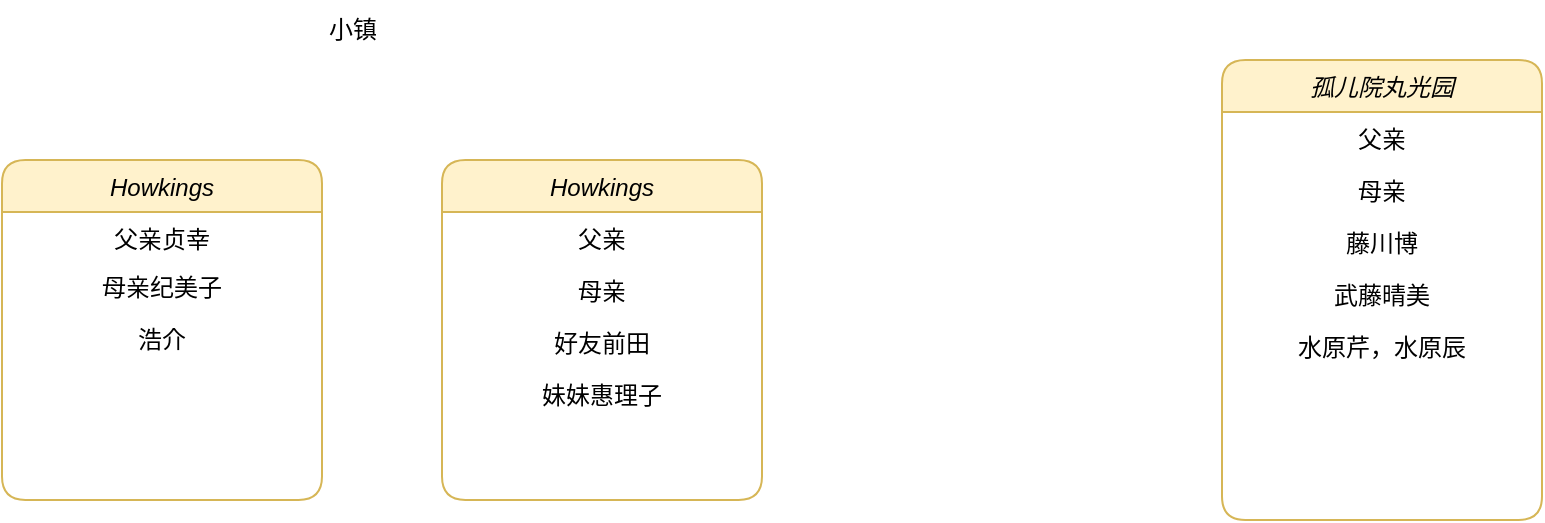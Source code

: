 <mxfile version="20.3.0" type="device"><diagram id="XBXgW8BGopfucr67CTIV" name="第 1 页"><mxGraphModel dx="1566" dy="719" grid="1" gridSize="10" guides="1" tooltips="1" connect="1" arrows="1" fold="1" page="1" pageScale="1" pageWidth="1169" pageHeight="827" math="0" shadow="0"><root><mxCell id="0"/><mxCell id="1" parent="0"/><mxCell id="_LjxAJvkYhtgYpVZZ9ej-3" value="小镇" style="text;html=1;resizable=0;autosize=1;align=center;verticalAlign=middle;points=[];fillColor=none;strokeColor=none;rounded=0;" parent="1" vertex="1"><mxGeometry x="330" y="140" width="50" height="30" as="geometry"/></mxCell><mxCell id="PzKImpFrhL-85kcZ9zf8-1" value="Howkings" style="swimlane;fontStyle=2;align=center;verticalAlign=top;childLayout=stackLayout;horizontal=1;startSize=26;horizontalStack=0;resizeParent=1;resizeLast=0;collapsible=1;marginBottom=0;rounded=1;shadow=0;strokeWidth=1;swimlaneLine=1;glass=0;sketch=0;swimlaneFillColor=none;fillColor=#fff2cc;strokeColor=#d6b656;" vertex="1" parent="1"><mxGeometry x="180" y="220" width="160" height="170" as="geometry"><mxRectangle x="40" y="80" width="160" height="26" as="alternateBounds"/></mxGeometry></mxCell><mxCell id="PzKImpFrhL-85kcZ9zf8-2" value="父亲贞幸" style="text;align=center;verticalAlign=top;spacingLeft=4;spacingRight=4;overflow=hidden;rotatable=0;points=[[0,0.5],[1,0.5]];portConstraint=eastwest;" vertex="1" parent="PzKImpFrhL-85kcZ9zf8-1"><mxGeometry y="26" width="160" height="24" as="geometry"/></mxCell><mxCell id="PzKImpFrhL-85kcZ9zf8-3" value="母亲纪美子" style="text;align=center;verticalAlign=top;spacingLeft=4;spacingRight=4;overflow=hidden;rotatable=0;points=[[0,0.5],[1,0.5]];portConstraint=eastwest;rounded=0;shadow=0;html=0;" vertex="1" parent="PzKImpFrhL-85kcZ9zf8-1"><mxGeometry y="50" width="160" height="26" as="geometry"/></mxCell><mxCell id="PzKImpFrhL-85kcZ9zf8-4" value="浩介" style="text;align=center;verticalAlign=top;spacingLeft=4;spacingRight=4;overflow=hidden;rotatable=0;points=[[0,0.5],[1,0.5]];portConstraint=eastwest;rounded=0;shadow=0;html=0;" vertex="1" parent="PzKImpFrhL-85kcZ9zf8-1"><mxGeometry y="76" width="160" height="26" as="geometry"/></mxCell><mxCell id="PzKImpFrhL-85kcZ9zf8-8" value="Howkings" style="swimlane;fontStyle=2;align=center;verticalAlign=top;childLayout=stackLayout;horizontal=1;startSize=26;horizontalStack=0;resizeParent=1;resizeLast=0;collapsible=1;marginBottom=0;rounded=1;shadow=0;strokeWidth=1;swimlaneLine=1;glass=0;sketch=0;swimlaneFillColor=none;fillColor=#fff2cc;strokeColor=#d6b656;" vertex="1" parent="1"><mxGeometry x="400" y="220" width="160" height="170" as="geometry"><mxRectangle x="40" y="80" width="160" height="26" as="alternateBounds"/></mxGeometry></mxCell><mxCell id="PzKImpFrhL-85kcZ9zf8-9" value="父亲" style="text;align=center;verticalAlign=top;spacingLeft=4;spacingRight=4;overflow=hidden;rotatable=0;points=[[0,0.5],[1,0.5]];portConstraint=eastwest;" vertex="1" parent="PzKImpFrhL-85kcZ9zf8-8"><mxGeometry y="26" width="160" height="26" as="geometry"/></mxCell><mxCell id="PzKImpFrhL-85kcZ9zf8-10" value="母亲" style="text;align=center;verticalAlign=top;spacingLeft=4;spacingRight=4;overflow=hidden;rotatable=0;points=[[0,0.5],[1,0.5]];portConstraint=eastwest;rounded=0;shadow=0;html=0;" vertex="1" parent="PzKImpFrhL-85kcZ9zf8-8"><mxGeometry y="52" width="160" height="26" as="geometry"/></mxCell><mxCell id="PzKImpFrhL-85kcZ9zf8-11" value="好友前田" style="text;align=center;verticalAlign=top;spacingLeft=4;spacingRight=4;overflow=hidden;rotatable=0;points=[[0,0.5],[1,0.5]];portConstraint=eastwest;rounded=0;shadow=0;html=0;" vertex="1" parent="PzKImpFrhL-85kcZ9zf8-8"><mxGeometry y="78" width="160" height="26" as="geometry"/></mxCell><mxCell id="PzKImpFrhL-85kcZ9zf8-12" value="妹妹惠理子" style="text;align=center;verticalAlign=top;spacingLeft=4;spacingRight=4;overflow=hidden;rotatable=0;points=[[0,0.5],[1,0.5]];portConstraint=eastwest;rounded=0;shadow=0;html=0;" vertex="1" parent="PzKImpFrhL-85kcZ9zf8-8"><mxGeometry y="104" width="160" height="26" as="geometry"/></mxCell><mxCell id="PzKImpFrhL-85kcZ9zf8-14" value="孤儿院丸光园" style="swimlane;fontStyle=2;align=center;verticalAlign=top;childLayout=stackLayout;horizontal=1;startSize=26;horizontalStack=0;resizeParent=1;resizeLast=0;collapsible=1;marginBottom=0;rounded=1;shadow=0;strokeWidth=1;swimlaneLine=1;glass=0;sketch=0;swimlaneFillColor=none;fillColor=#fff2cc;strokeColor=#d6b656;" vertex="1" parent="1"><mxGeometry x="790" y="170" width="160" height="230" as="geometry"><mxRectangle x="40" y="80" width="160" height="26" as="alternateBounds"/></mxGeometry></mxCell><mxCell id="PzKImpFrhL-85kcZ9zf8-15" value="父亲" style="text;align=center;verticalAlign=top;spacingLeft=4;spacingRight=4;overflow=hidden;rotatable=0;points=[[0,0.5],[1,0.5]];portConstraint=eastwest;" vertex="1" parent="PzKImpFrhL-85kcZ9zf8-14"><mxGeometry y="26" width="160" height="26" as="geometry"/></mxCell><mxCell id="PzKImpFrhL-85kcZ9zf8-16" value="母亲" style="text;align=center;verticalAlign=top;spacingLeft=4;spacingRight=4;overflow=hidden;rotatable=0;points=[[0,0.5],[1,0.5]];portConstraint=eastwest;rounded=0;shadow=0;html=0;" vertex="1" parent="PzKImpFrhL-85kcZ9zf8-14"><mxGeometry y="52" width="160" height="26" as="geometry"/></mxCell><mxCell id="PzKImpFrhL-85kcZ9zf8-17" value="藤川博" style="text;align=center;verticalAlign=top;spacingLeft=4;spacingRight=4;overflow=hidden;rotatable=0;points=[[0,0.5],[1,0.5]];portConstraint=eastwest;rounded=0;shadow=0;html=0;" vertex="1" parent="PzKImpFrhL-85kcZ9zf8-14"><mxGeometry y="78" width="160" height="26" as="geometry"/></mxCell><mxCell id="PzKImpFrhL-85kcZ9zf8-18" value="武藤晴美" style="text;align=center;verticalAlign=top;spacingLeft=4;spacingRight=4;overflow=hidden;rotatable=0;points=[[0,0.5],[1,0.5]];portConstraint=eastwest;rounded=0;shadow=0;html=0;" vertex="1" parent="PzKImpFrhL-85kcZ9zf8-14"><mxGeometry y="104" width="160" height="26" as="geometry"/></mxCell><mxCell id="PzKImpFrhL-85kcZ9zf8-19" value="水原芹，水原辰" style="text;align=center;verticalAlign=top;spacingLeft=4;spacingRight=4;overflow=hidden;rotatable=0;points=[[0,0.5],[1,0.5]];portConstraint=eastwest;rounded=0;shadow=0;html=0;" vertex="1" parent="PzKImpFrhL-85kcZ9zf8-14"><mxGeometry y="130" width="160" height="26" as="geometry"/></mxCell></root></mxGraphModel></diagram></mxfile>